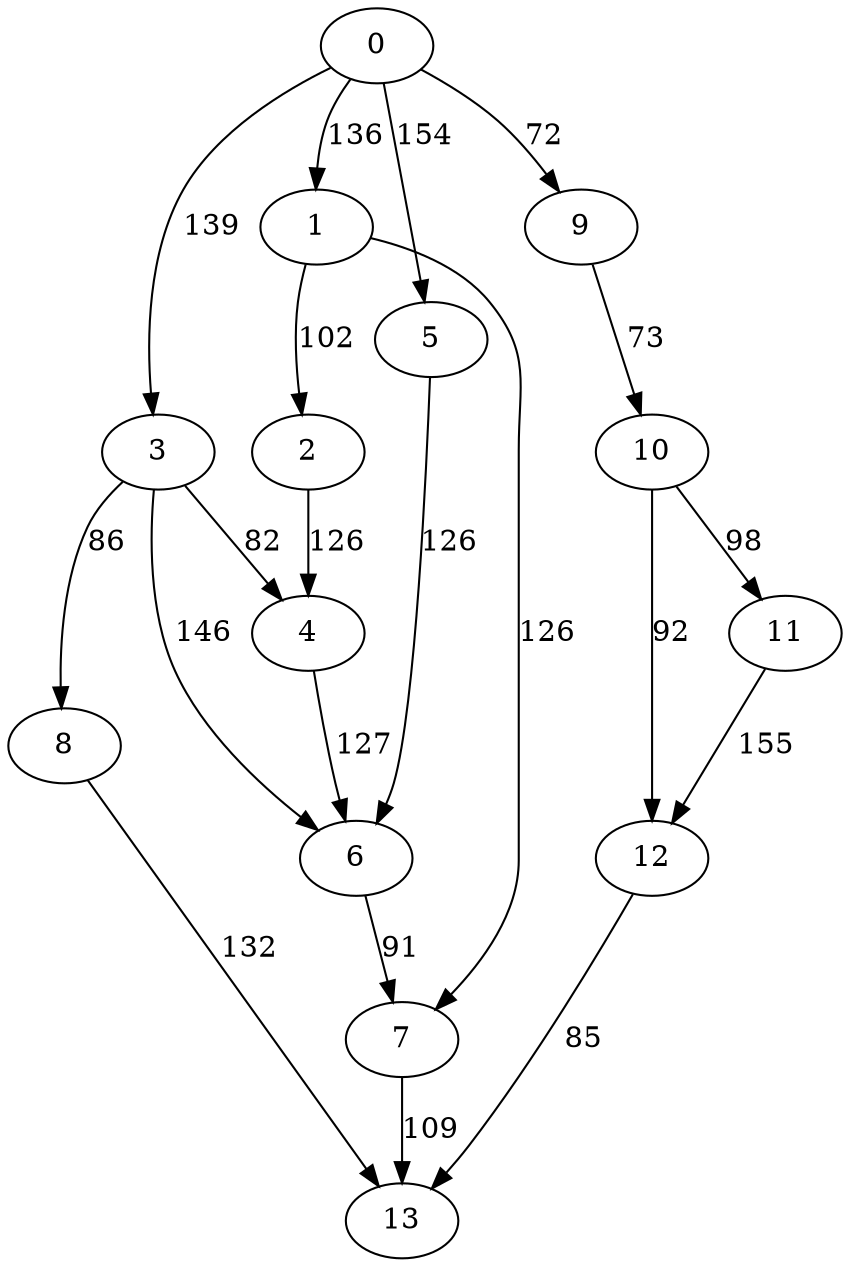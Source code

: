 digraph t20p3r7_12 {
0 -> 1 [ label = 136 ];
0 -> 3 [ label = 139 ];
0 -> 5 [ label = 154 ];
0 -> 9 [ label = 72 ];
1 -> 2 [ label = 102 ];
1 -> 7 [ label = 126 ];
2 -> 4 [ label = 126 ];
3 -> 4 [ label = 82 ];
3 -> 6 [ label = 146 ];
3 -> 8 [ label = 86 ];
4 -> 6 [ label = 127 ];
5 -> 6 [ label = 126 ];
6 -> 7 [ label = 91 ];
7 -> 13 [ label = 109 ];
8 -> 13 [ label = 132 ];
9 -> 10 [ label = 73 ];
10 -> 11 [ label = 98 ];
10 -> 12 [ label = 92 ];
11 -> 12 [ label = 155 ];
12 -> 13 [ label = 85 ];
 }

